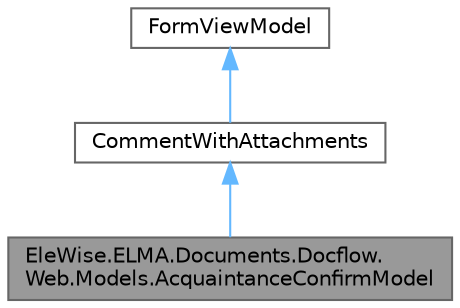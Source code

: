 digraph "EleWise.ELMA.Documents.Docflow.Web.Models.AcquaintanceConfirmModel"
{
 // LATEX_PDF_SIZE
  bgcolor="transparent";
  edge [fontname=Helvetica,fontsize=10,labelfontname=Helvetica,labelfontsize=10];
  node [fontname=Helvetica,fontsize=10,shape=box,height=0.2,width=0.4];
  Node1 [id="Node000001",label="EleWise.ELMA.Documents.Docflow.\lWeb.Models.AcquaintanceConfirmModel",height=0.2,width=0.4,color="gray40", fillcolor="grey60", style="filled", fontcolor="black",tooltip="Модель для указания комментария и трудозатрат при выполнении задачи ознакомления"];
  Node2 -> Node1 [id="edge1_Node000001_Node000002",dir="back",color="steelblue1",style="solid",tooltip=" "];
  Node2 [id="Node000002",label="CommentWithAttachments",height=0.2,width=0.4,color="gray40", fillcolor="white", style="filled",URL="$class_ele_wise_1_1_e_l_m_a_1_1_b_p_m_1_1_web_1_1_common_1_1_models_1_1_comment_with_attachments.html",tooltip="Комментарий с вложениями"];
  Node3 -> Node2 [id="edge2_Node000002_Node000003",dir="back",color="steelblue1",style="solid",tooltip=" "];
  Node3 [id="Node000003",label="FormViewModel",height=0.2,width=0.4,color="gray40", fillcolor="white", style="filled",tooltip=" "];
}
